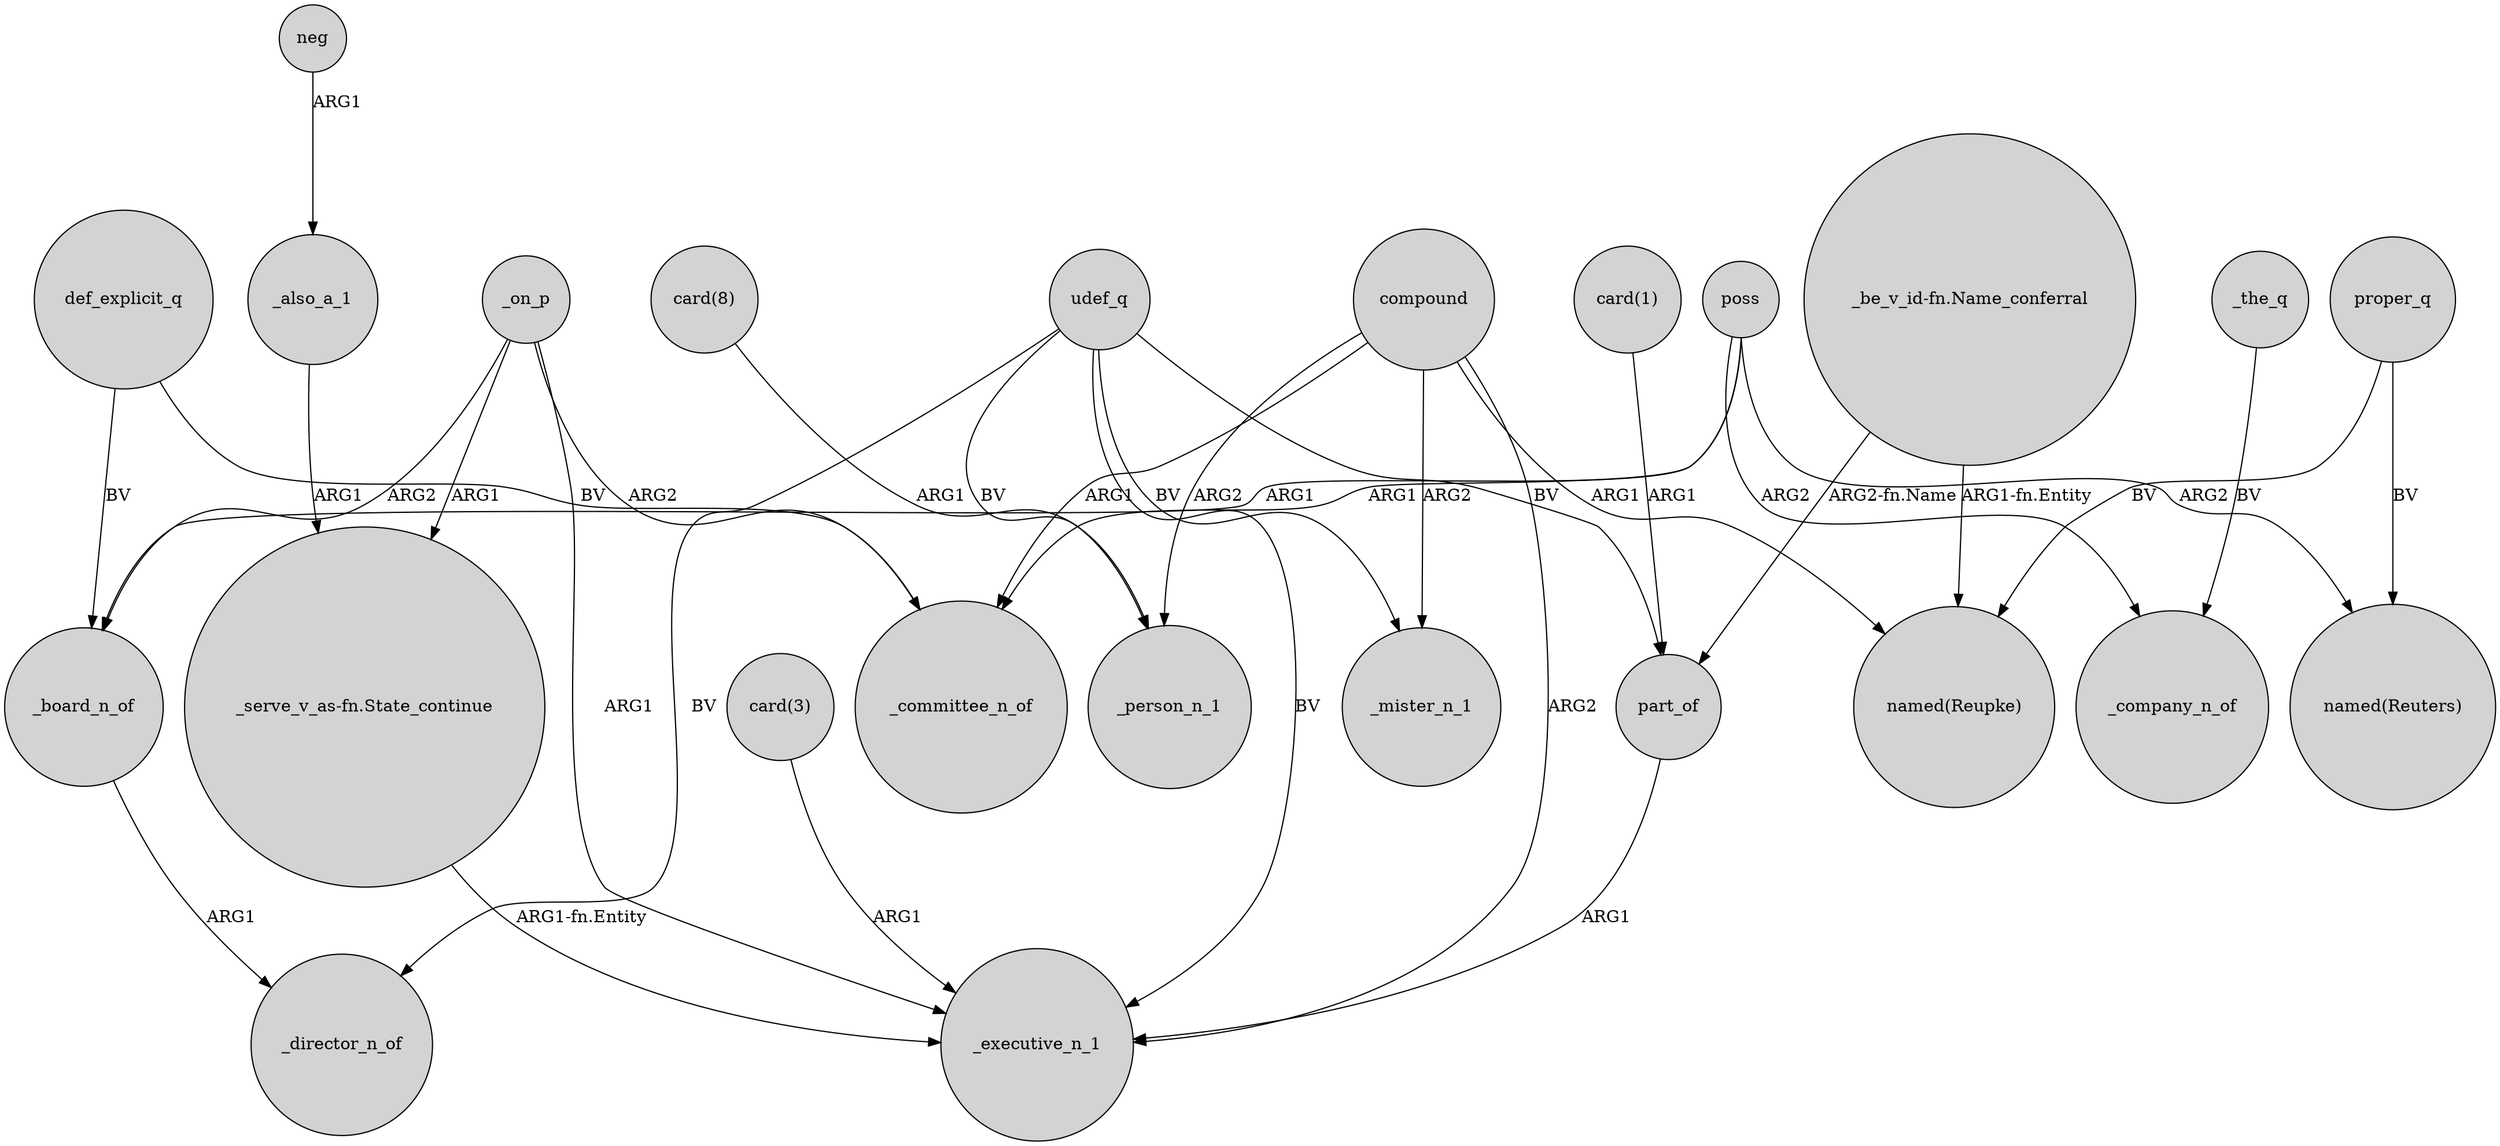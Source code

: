 digraph {
	node [shape=circle style=filled]
	udef_q -> _director_n_of [label=BV]
	compound -> _mister_n_1 [label=ARG2]
	def_explicit_q -> _board_n_of [label=BV]
	_on_p -> _executive_n_1 [label=ARG1]
	udef_q -> part_of [label=BV]
	compound -> _committee_n_of [label=ARG1]
	proper_q -> "named(Reuters)" [label=BV]
	"card(8)" -> _person_n_1 [label=ARG1]
	def_explicit_q -> _committee_n_of [label=BV]
	proper_q -> "named(Reupke)" [label=BV]
	udef_q -> _mister_n_1 [label=BV]
	compound -> "named(Reupke)" [label=ARG1]
	"card(1)" -> part_of [label=ARG1]
	poss -> "named(Reuters)" [label=ARG2]
	_board_n_of -> _director_n_of [label=ARG1]
	"_be_v_id-fn.Name_conferral" -> part_of [label="ARG2-fn.Name"]
	udef_q -> _executive_n_1 [label=BV]
	poss -> _company_n_of [label=ARG2]
	_on_p -> "_serve_v_as-fn.State_continue" [label=ARG1]
	_on_p -> _board_n_of [label=ARG2]
	poss -> _committee_n_of [label=ARG1]
	poss -> _board_n_of [label=ARG1]
	_on_p -> _committee_n_of [label=ARG2]
	_also_a_1 -> "_serve_v_as-fn.State_continue" [label=ARG1]
	neg -> _also_a_1 [label=ARG1]
	udef_q -> _person_n_1 [label=BV]
	"card(3)" -> _executive_n_1 [label=ARG1]
	part_of -> _executive_n_1 [label=ARG1]
	"_serve_v_as-fn.State_continue" -> _executive_n_1 [label="ARG1-fn.Entity"]
	"_be_v_id-fn.Name_conferral" -> "named(Reupke)" [label="ARG1-fn.Entity"]
	_the_q -> _company_n_of [label=BV]
	compound -> _executive_n_1 [label=ARG2]
	compound -> _person_n_1 [label=ARG2]
}
